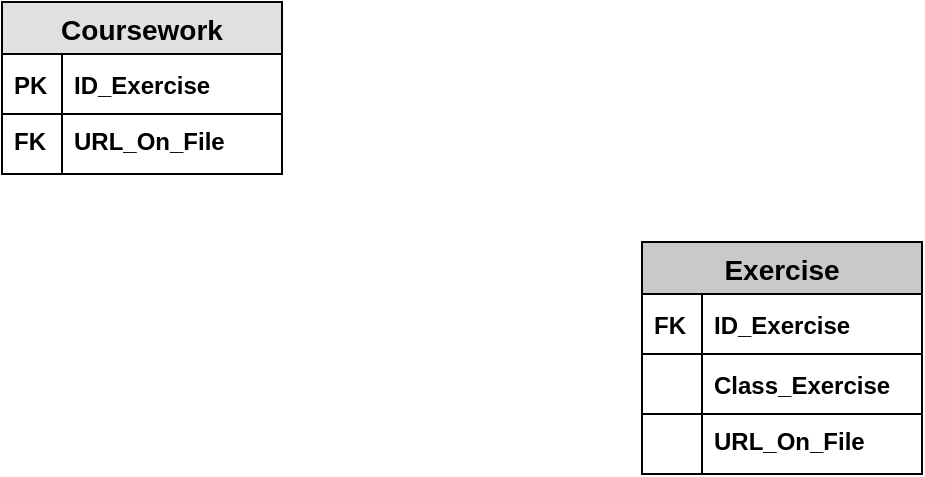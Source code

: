 <mxfile version="17.4.5" type="github">
  <diagram id="l8h8FR7XLuq5Xx98P_8h" name="Page-1">
    <mxGraphModel dx="2249" dy="794" grid="1" gridSize="10" guides="1" tooltips="1" connect="1" arrows="1" fold="1" page="1" pageScale="1" pageWidth="827" pageHeight="1169" math="0" shadow="0">
      <root>
        <mxCell id="0" />
        <mxCell id="1" parent="0" />
        <mxCell id="g-ByBhJC_qHargl60r9l-1" value="Coursework" style="swimlane;fontStyle=1;childLayout=stackLayout;horizontal=1;startSize=26;fillColor=#e0e0e0;horizontalStack=0;resizeParent=1;resizeParentMax=0;resizeLast=0;collapsible=1;marginBottom=0;swimlaneFillColor=#ffffff;align=center;fontSize=14;shadow=0;labelBackgroundColor=none;strokeColor=#000000;" vertex="1" parent="1">
          <mxGeometry x="-560" y="80" width="140" height="86" as="geometry" />
        </mxCell>
        <mxCell id="g-ByBhJC_qHargl60r9l-2" value="ID_Exercise" style="shape=partialRectangle;top=0;left=0;right=0;bottom=1;align=left;verticalAlign=middle;fillColor=none;spacingLeft=34;spacingRight=4;overflow=hidden;rotatable=0;points=[[0,0.5],[1,0.5]];portConstraint=eastwest;dropTarget=0;fontStyle=1;fontSize=12;" vertex="1" parent="g-ByBhJC_qHargl60r9l-1">
          <mxGeometry y="26" width="140" height="30" as="geometry" />
        </mxCell>
        <mxCell id="g-ByBhJC_qHargl60r9l-3" value="PK" style="shape=partialRectangle;top=0;left=0;bottom=0;fillColor=none;align=left;verticalAlign=middle;spacingLeft=4;spacingRight=4;overflow=hidden;rotatable=0;points=[];portConstraint=eastwest;part=1;fontSize=12;fontStyle=1" vertex="1" connectable="0" parent="g-ByBhJC_qHargl60r9l-2">
          <mxGeometry width="30" height="30" as="geometry" />
        </mxCell>
        <mxCell id="g-ByBhJC_qHargl60r9l-4" value="URL_On_File" style="shape=partialRectangle;top=0;left=0;right=0;bottom=0;align=left;verticalAlign=top;fillColor=none;spacingLeft=34;spacingRight=4;overflow=hidden;rotatable=0;points=[[0,0.5],[1,0.5]];portConstraint=eastwest;dropTarget=0;fontSize=12;fontStyle=1" vertex="1" parent="g-ByBhJC_qHargl60r9l-1">
          <mxGeometry y="56" width="140" height="26" as="geometry" />
        </mxCell>
        <mxCell id="g-ByBhJC_qHargl60r9l-5" value="FK" style="shape=partialRectangle;top=0;left=0;bottom=0;fillColor=none;align=left;verticalAlign=top;spacingLeft=4;spacingRight=4;overflow=hidden;rotatable=0;points=[];portConstraint=eastwest;part=1;fontSize=12;fontStyle=1" vertex="1" connectable="0" parent="g-ByBhJC_qHargl60r9l-4">
          <mxGeometry width="30" height="26" as="geometry" />
        </mxCell>
        <mxCell id="g-ByBhJC_qHargl60r9l-6" value="" style="shape=partialRectangle;top=0;left=0;right=0;bottom=0;align=left;verticalAlign=top;fillColor=none;spacingLeft=34;spacingRight=4;overflow=hidden;rotatable=0;points=[[0,0.5],[1,0.5]];portConstraint=eastwest;dropTarget=0;fontSize=12;fontStyle=1" vertex="1" parent="g-ByBhJC_qHargl60r9l-1">
          <mxGeometry y="82" width="140" height="4" as="geometry" />
        </mxCell>
        <mxCell id="g-ByBhJC_qHargl60r9l-7" value="" style="shape=partialRectangle;top=0;left=0;bottom=0;fillColor=none;align=left;verticalAlign=top;spacingLeft=4;spacingRight=4;overflow=hidden;rotatable=0;points=[];portConstraint=eastwest;part=1;fontSize=12;fontStyle=1" vertex="1" connectable="0" parent="g-ByBhJC_qHargl60r9l-6">
          <mxGeometry width="30" height="4" as="geometry" />
        </mxCell>
        <mxCell id="g-ByBhJC_qHargl60r9l-20" value="Exercise" style="swimlane;fontStyle=1;childLayout=stackLayout;horizontal=1;startSize=26;fillColor=#C9C9C9;horizontalStack=0;resizeParent=1;resizeParentMax=0;resizeLast=0;collapsible=1;marginBottom=0;swimlaneFillColor=#ffffff;align=center;fontSize=14;shadow=0;labelBackgroundColor=none;strokeColor=#000000;glass=0;" vertex="1" parent="1">
          <mxGeometry x="-240" y="200" width="140" height="116" as="geometry" />
        </mxCell>
        <mxCell id="g-ByBhJC_qHargl60r9l-21" value="ID_Exercise" style="shape=partialRectangle;top=0;left=0;right=0;bottom=1;align=left;verticalAlign=middle;fillColor=none;spacingLeft=34;spacingRight=4;overflow=hidden;rotatable=0;points=[[0,0.5],[1,0.5]];portConstraint=eastwest;dropTarget=0;fontStyle=1;fontSize=12;" vertex="1" parent="g-ByBhJC_qHargl60r9l-20">
          <mxGeometry y="26" width="140" height="30" as="geometry" />
        </mxCell>
        <mxCell id="g-ByBhJC_qHargl60r9l-22" value="FK" style="shape=partialRectangle;top=0;left=0;bottom=0;fillColor=none;align=left;verticalAlign=middle;spacingLeft=4;spacingRight=4;overflow=hidden;rotatable=0;points=[];portConstraint=eastwest;part=1;fontSize=12;fontStyle=1" vertex="1" connectable="0" parent="g-ByBhJC_qHargl60r9l-21">
          <mxGeometry width="30" height="30" as="geometry" />
        </mxCell>
        <mxCell id="g-ByBhJC_qHargl60r9l-29" value="Class_Exercise" style="shape=partialRectangle;top=0;left=0;right=0;bottom=1;align=left;verticalAlign=middle;fillColor=none;spacingLeft=34;spacingRight=4;overflow=hidden;rotatable=0;points=[[0,0.5],[1,0.5]];portConstraint=eastwest;dropTarget=0;fontStyle=1;fontSize=12;" vertex="1" parent="g-ByBhJC_qHargl60r9l-20">
          <mxGeometry y="56" width="140" height="30" as="geometry" />
        </mxCell>
        <mxCell id="g-ByBhJC_qHargl60r9l-30" value="" style="shape=partialRectangle;top=0;left=0;bottom=0;fillColor=none;align=left;verticalAlign=middle;spacingLeft=4;spacingRight=4;overflow=hidden;rotatable=0;points=[];portConstraint=eastwest;part=1;fontSize=12;fontStyle=1" vertex="1" connectable="0" parent="g-ByBhJC_qHargl60r9l-29">
          <mxGeometry width="30" height="30" as="geometry" />
        </mxCell>
        <mxCell id="g-ByBhJC_qHargl60r9l-23" value="URL_On_File" style="shape=partialRectangle;top=0;left=0;right=0;bottom=0;align=left;verticalAlign=top;fillColor=none;spacingLeft=34;spacingRight=4;overflow=hidden;rotatable=0;points=[[0,0.5],[1,0.5]];portConstraint=eastwest;dropTarget=0;fontSize=12;fontStyle=1" vertex="1" parent="g-ByBhJC_qHargl60r9l-20">
          <mxGeometry y="86" width="140" height="26" as="geometry" />
        </mxCell>
        <mxCell id="g-ByBhJC_qHargl60r9l-24" value="" style="shape=partialRectangle;top=0;left=0;bottom=0;fillColor=none;align=left;verticalAlign=top;spacingLeft=4;spacingRight=4;overflow=hidden;rotatable=0;points=[];portConstraint=eastwest;part=1;fontSize=12;fontStyle=1" vertex="1" connectable="0" parent="g-ByBhJC_qHargl60r9l-23">
          <mxGeometry width="30" height="26" as="geometry" />
        </mxCell>
        <mxCell id="g-ByBhJC_qHargl60r9l-25" value="" style="shape=partialRectangle;top=0;left=0;right=0;bottom=0;align=left;verticalAlign=top;fillColor=none;spacingLeft=34;spacingRight=4;overflow=hidden;rotatable=0;points=[[0,0.5],[1,0.5]];portConstraint=eastwest;dropTarget=0;fontSize=12;fontStyle=1" vertex="1" parent="g-ByBhJC_qHargl60r9l-20">
          <mxGeometry y="112" width="140" height="4" as="geometry" />
        </mxCell>
        <mxCell id="g-ByBhJC_qHargl60r9l-26" value="" style="shape=partialRectangle;top=0;left=0;bottom=0;fillColor=none;align=left;verticalAlign=top;spacingLeft=4;spacingRight=4;overflow=hidden;rotatable=0;points=[];portConstraint=eastwest;part=1;fontSize=12;fontStyle=1" vertex="1" connectable="0" parent="g-ByBhJC_qHargl60r9l-25">
          <mxGeometry width="30" height="4" as="geometry" />
        </mxCell>
      </root>
    </mxGraphModel>
  </diagram>
</mxfile>
